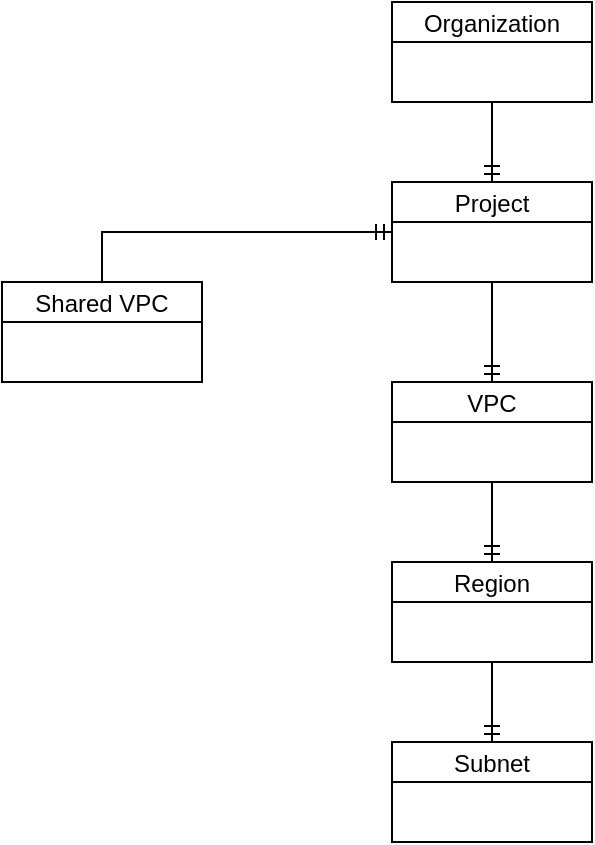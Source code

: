 <mxfile version="12.3.3" type="github" pages="1">
  <diagram id="0GIxRftq3a1_VGNd9XoN" name="Page-1">
    <mxGraphModel dx="1352" dy="781" grid="1" gridSize="10" guides="1" tooltips="1" connect="1" arrows="1" fold="1" page="1" pageScale="1" pageWidth="850" pageHeight="1100" math="0" shadow="0">
      <root>
        <mxCell id="0"/>
        <mxCell id="1" parent="0"/>
        <mxCell id="ar2VUTqAX1PLcfY-_BIA-31" style="edgeStyle=orthogonalEdgeStyle;rounded=0;orthogonalLoop=1;jettySize=auto;html=1;exitX=0.5;exitY=1;exitDx=0;exitDy=0;entryX=0.5;entryY=0;entryDx=0;entryDy=0;endArrow=ERmandOne;endFill=0;" edge="1" parent="1" source="ar2VUTqAX1PLcfY-_BIA-9" target="ar2VUTqAX1PLcfY-_BIA-23">
          <mxGeometry relative="1" as="geometry"/>
        </mxCell>
        <mxCell id="ar2VUTqAX1PLcfY-_BIA-9" value="VPC" style="swimlane;fontStyle=0;childLayout=stackLayout;horizontal=1;startSize=20;fillColor=#ffffff;horizontalStack=0;resizeParent=1;resizeParentMax=0;resizeLast=0;collapsible=0;marginBottom=0;swimlaneFillColor=#ffffff;" vertex="1" parent="1">
          <mxGeometry x="375" y="270" width="100" height="50" as="geometry"/>
        </mxCell>
        <mxCell id="ar2VUTqAX1PLcfY-_BIA-32" style="edgeStyle=orthogonalEdgeStyle;rounded=0;orthogonalLoop=1;jettySize=auto;html=1;exitX=0.5;exitY=1;exitDx=0;exitDy=0;entryX=0.5;entryY=0;entryDx=0;entryDy=0;endArrow=ERmandOne;endFill=0;" edge="1" parent="1" source="ar2VUTqAX1PLcfY-_BIA-23" target="ar2VUTqAX1PLcfY-_BIA-26">
          <mxGeometry relative="1" as="geometry"/>
        </mxCell>
        <mxCell id="ar2VUTqAX1PLcfY-_BIA-23" value="Region" style="swimlane;fontStyle=0;childLayout=stackLayout;horizontal=1;startSize=20;fillColor=#ffffff;horizontalStack=0;resizeParent=1;resizeParentMax=0;resizeLast=0;collapsible=0;marginBottom=0;swimlaneFillColor=#ffffff;" vertex="1" parent="1">
          <mxGeometry x="375" y="360" width="100" height="50" as="geometry"/>
        </mxCell>
        <mxCell id="ar2VUTqAX1PLcfY-_BIA-28" style="edgeStyle=orthogonalEdgeStyle;rounded=0;orthogonalLoop=1;jettySize=auto;html=1;exitX=0.5;exitY=1;exitDx=0;exitDy=0;entryX=0.5;entryY=0;entryDx=0;entryDy=0;endArrow=ERmandOne;endFill=0;" edge="1" parent="1" source="ar2VUTqAX1PLcfY-_BIA-24" target="ar2VUTqAX1PLcfY-_BIA-9">
          <mxGeometry relative="1" as="geometry"/>
        </mxCell>
        <mxCell id="ar2VUTqAX1PLcfY-_BIA-24" value="Project" style="swimlane;fontStyle=0;childLayout=stackLayout;horizontal=1;startSize=20;fillColor=#ffffff;horizontalStack=0;resizeParent=1;resizeParentMax=0;resizeLast=0;collapsible=0;marginBottom=0;swimlaneFillColor=#ffffff;" vertex="1" parent="1">
          <mxGeometry x="375" y="170" width="100" height="50" as="geometry"/>
        </mxCell>
        <mxCell id="ar2VUTqAX1PLcfY-_BIA-27" style="edgeStyle=orthogonalEdgeStyle;rounded=0;orthogonalLoop=1;jettySize=auto;html=1;exitX=0.5;exitY=1;exitDx=0;exitDy=0;endArrow=ERmandOne;endFill=0;" edge="1" parent="1" source="ar2VUTqAX1PLcfY-_BIA-25" target="ar2VUTqAX1PLcfY-_BIA-24">
          <mxGeometry relative="1" as="geometry"/>
        </mxCell>
        <mxCell id="ar2VUTqAX1PLcfY-_BIA-25" value="Organization" style="swimlane;fontStyle=0;childLayout=stackLayout;horizontal=1;startSize=20;fillColor=#ffffff;horizontalStack=0;resizeParent=1;resizeParentMax=0;resizeLast=0;collapsible=0;marginBottom=0;swimlaneFillColor=#ffffff;" vertex="1" parent="1">
          <mxGeometry x="375" y="80" width="100" height="50" as="geometry"/>
        </mxCell>
        <mxCell id="ar2VUTqAX1PLcfY-_BIA-26" value="Subnet" style="swimlane;fontStyle=0;childLayout=stackLayout;horizontal=1;startSize=20;fillColor=#ffffff;horizontalStack=0;resizeParent=1;resizeParentMax=0;resizeLast=0;collapsible=0;marginBottom=0;swimlaneFillColor=#ffffff;" vertex="1" parent="1">
          <mxGeometry x="375" y="450" width="100" height="50" as="geometry"/>
        </mxCell>
        <mxCell id="ar2VUTqAX1PLcfY-_BIA-30" style="edgeStyle=orthogonalEdgeStyle;rounded=0;orthogonalLoop=1;jettySize=auto;html=1;exitX=0.5;exitY=0;exitDx=0;exitDy=0;entryX=0;entryY=0.5;entryDx=0;entryDy=0;endArrow=ERmandOne;endFill=0;" edge="1" parent="1" source="ar2VUTqAX1PLcfY-_BIA-29" target="ar2VUTqAX1PLcfY-_BIA-24">
          <mxGeometry relative="1" as="geometry"/>
        </mxCell>
        <mxCell id="ar2VUTqAX1PLcfY-_BIA-29" value="Shared VPC" style="swimlane;fontStyle=0;childLayout=stackLayout;horizontal=1;startSize=20;fillColor=#ffffff;horizontalStack=0;resizeParent=1;resizeParentMax=0;resizeLast=0;collapsible=0;marginBottom=0;swimlaneFillColor=#ffffff;" vertex="1" parent="1">
          <mxGeometry x="180" y="220" width="100" height="50" as="geometry"/>
        </mxCell>
      </root>
    </mxGraphModel>
  </diagram>
</mxfile>
